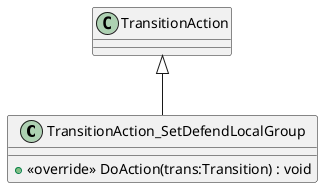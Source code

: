 @startuml
class TransitionAction_SetDefendLocalGroup {
    + <<override>> DoAction(trans:Transition) : void
}
TransitionAction <|-- TransitionAction_SetDefendLocalGroup
@enduml
